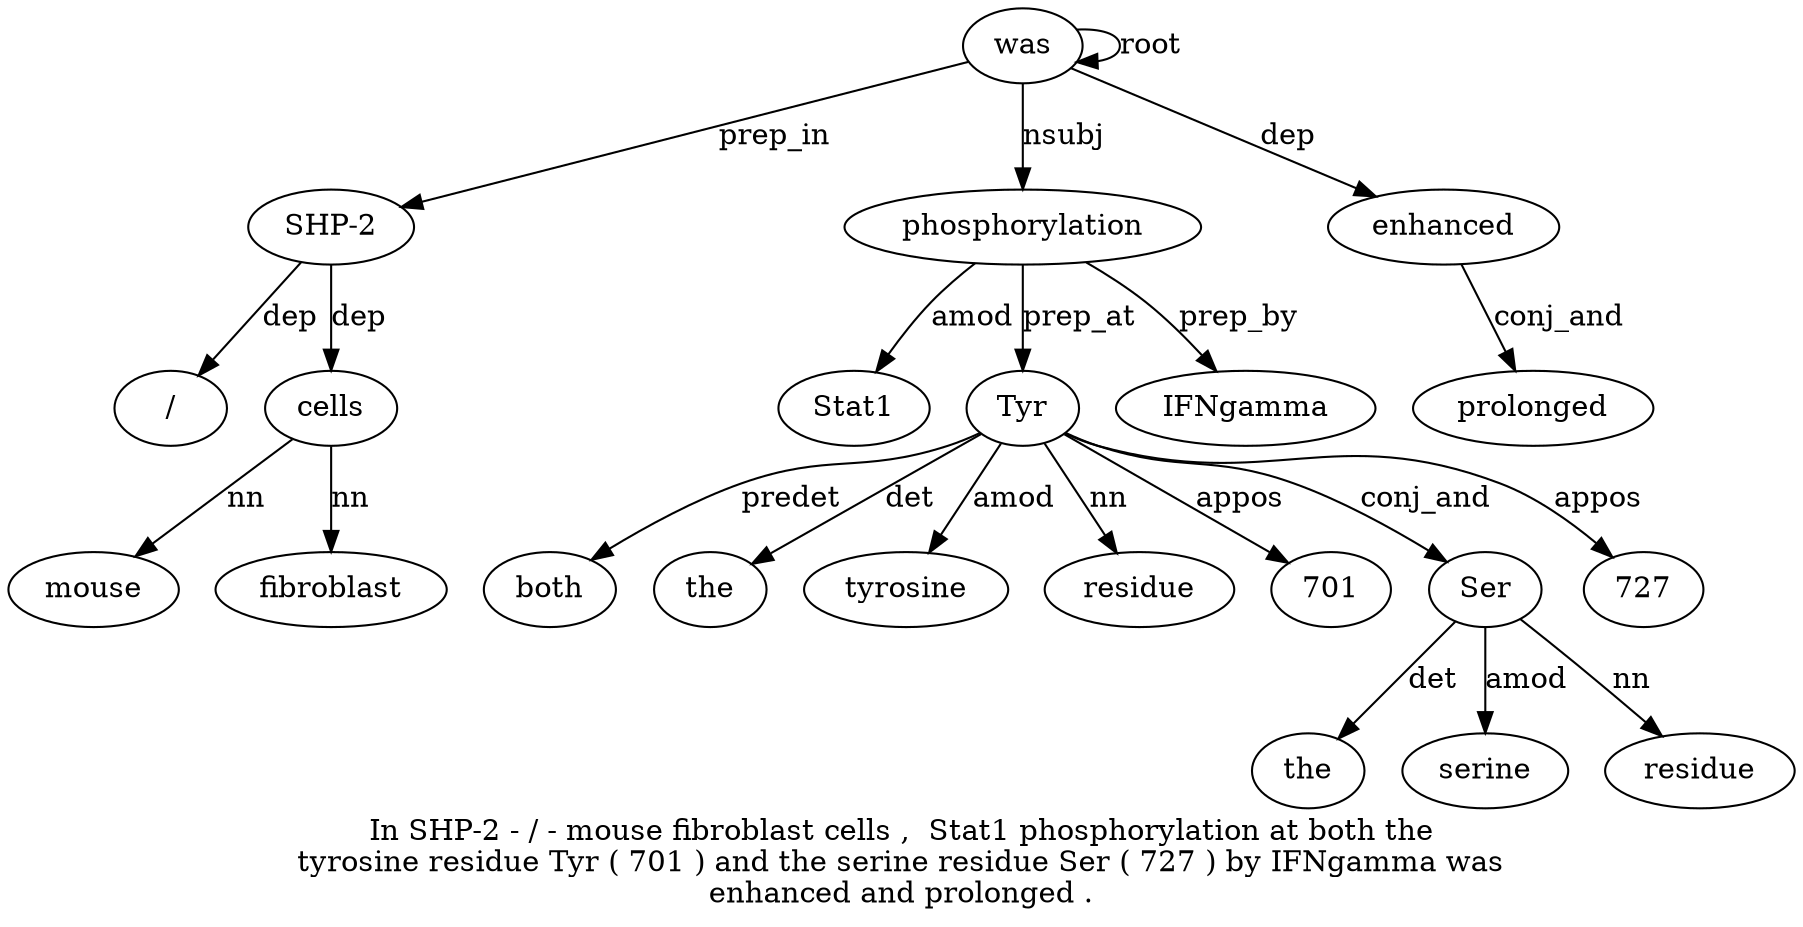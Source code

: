 digraph "In SHP-2 - / - mouse fibroblast cells ,  Stat1 phosphorylation at both the tyrosine residue Tyr ( 701 ) and the serine residue Ser ( 727 ) by IFNgamma was enhanced and prolonged ." {
label="In SHP-2 - / - mouse fibroblast cells ,  Stat1 phosphorylation at both the
tyrosine residue Tyr ( 701 ) and the serine residue Ser ( 727 ) by IFNgamma was
enhanced and prolonged .";
was31 [style=filled, fillcolor=white, label=was];
"SHP-2" [style=filled, fillcolor=white, label="SHP-2"];
was31 -> "SHP-2"  [label=prep_in];
"/4" [style=filled, fillcolor=white, label="/"];
"SHP-2" -> "/4"  [label=dep];
cells8 [style=filled, fillcolor=white, label=cells];
mouse6 [style=filled, fillcolor=white, label=mouse];
cells8 -> mouse6  [label=nn];
fibroblast7 [style=filled, fillcolor=white, label=fibroblast];
cells8 -> fibroblast7  [label=nn];
"SHP-2" -> cells8  [label=dep];
phosphorylation11 [style=filled, fillcolor=white, label=phosphorylation];
Stat110 [style=filled, fillcolor=white, label=Stat1];
phosphorylation11 -> Stat110  [label=amod];
was31 -> phosphorylation11  [label=nsubj];
Tyr17 [style=filled, fillcolor=white, label=Tyr];
both13 [style=filled, fillcolor=white, label=both];
Tyr17 -> both13  [label=predet];
the14 [style=filled, fillcolor=white, label=the];
Tyr17 -> the14  [label=det];
tyrosine15 [style=filled, fillcolor=white, label=tyrosine];
Tyr17 -> tyrosine15  [label=amod];
residue16 [style=filled, fillcolor=white, label=residue];
Tyr17 -> residue16  [label=nn];
phosphorylation11 -> Tyr17  [label=prep_at];
70119 [style=filled, fillcolor=white, label=701];
Tyr17 -> 70119  [label=appos];
Ser25 [style=filled, fillcolor=white, label=Ser];
the22 [style=filled, fillcolor=white, label=the];
Ser25 -> the22  [label=det];
serine23 [style=filled, fillcolor=white, label=serine];
Ser25 -> serine23  [label=amod];
residue24 [style=filled, fillcolor=white, label=residue];
Ser25 -> residue24  [label=nn];
Tyr17 -> Ser25  [label=conj_and];
727 [style=filled, fillcolor=white, label=727];
Tyr17 -> 727  [label=appos];
IFNgamma30 [style=filled, fillcolor=white, label=IFNgamma];
phosphorylation11 -> IFNgamma30  [label=prep_by];
was31 -> was31  [label=root];
enhanced32 [style=filled, fillcolor=white, label=enhanced];
was31 -> enhanced32  [label=dep];
prolonged34 [style=filled, fillcolor=white, label=prolonged];
enhanced32 -> prolonged34  [label=conj_and];
}
